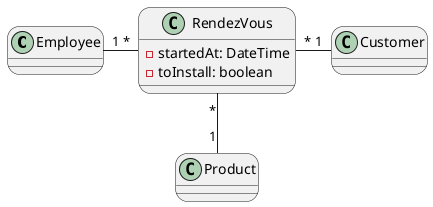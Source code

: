 @startuml Delivery Manager
skinparam RoundCorner 25

class Employee
class Customer
class Product
class RendezVous {
    - startedAt: DateTime
    - toInstall: boolean
}

RendezVous "*" - "1" Customer
Employee "1" - "*" RendezVous
RendezVous "*" -- "1" Product
@enduml
